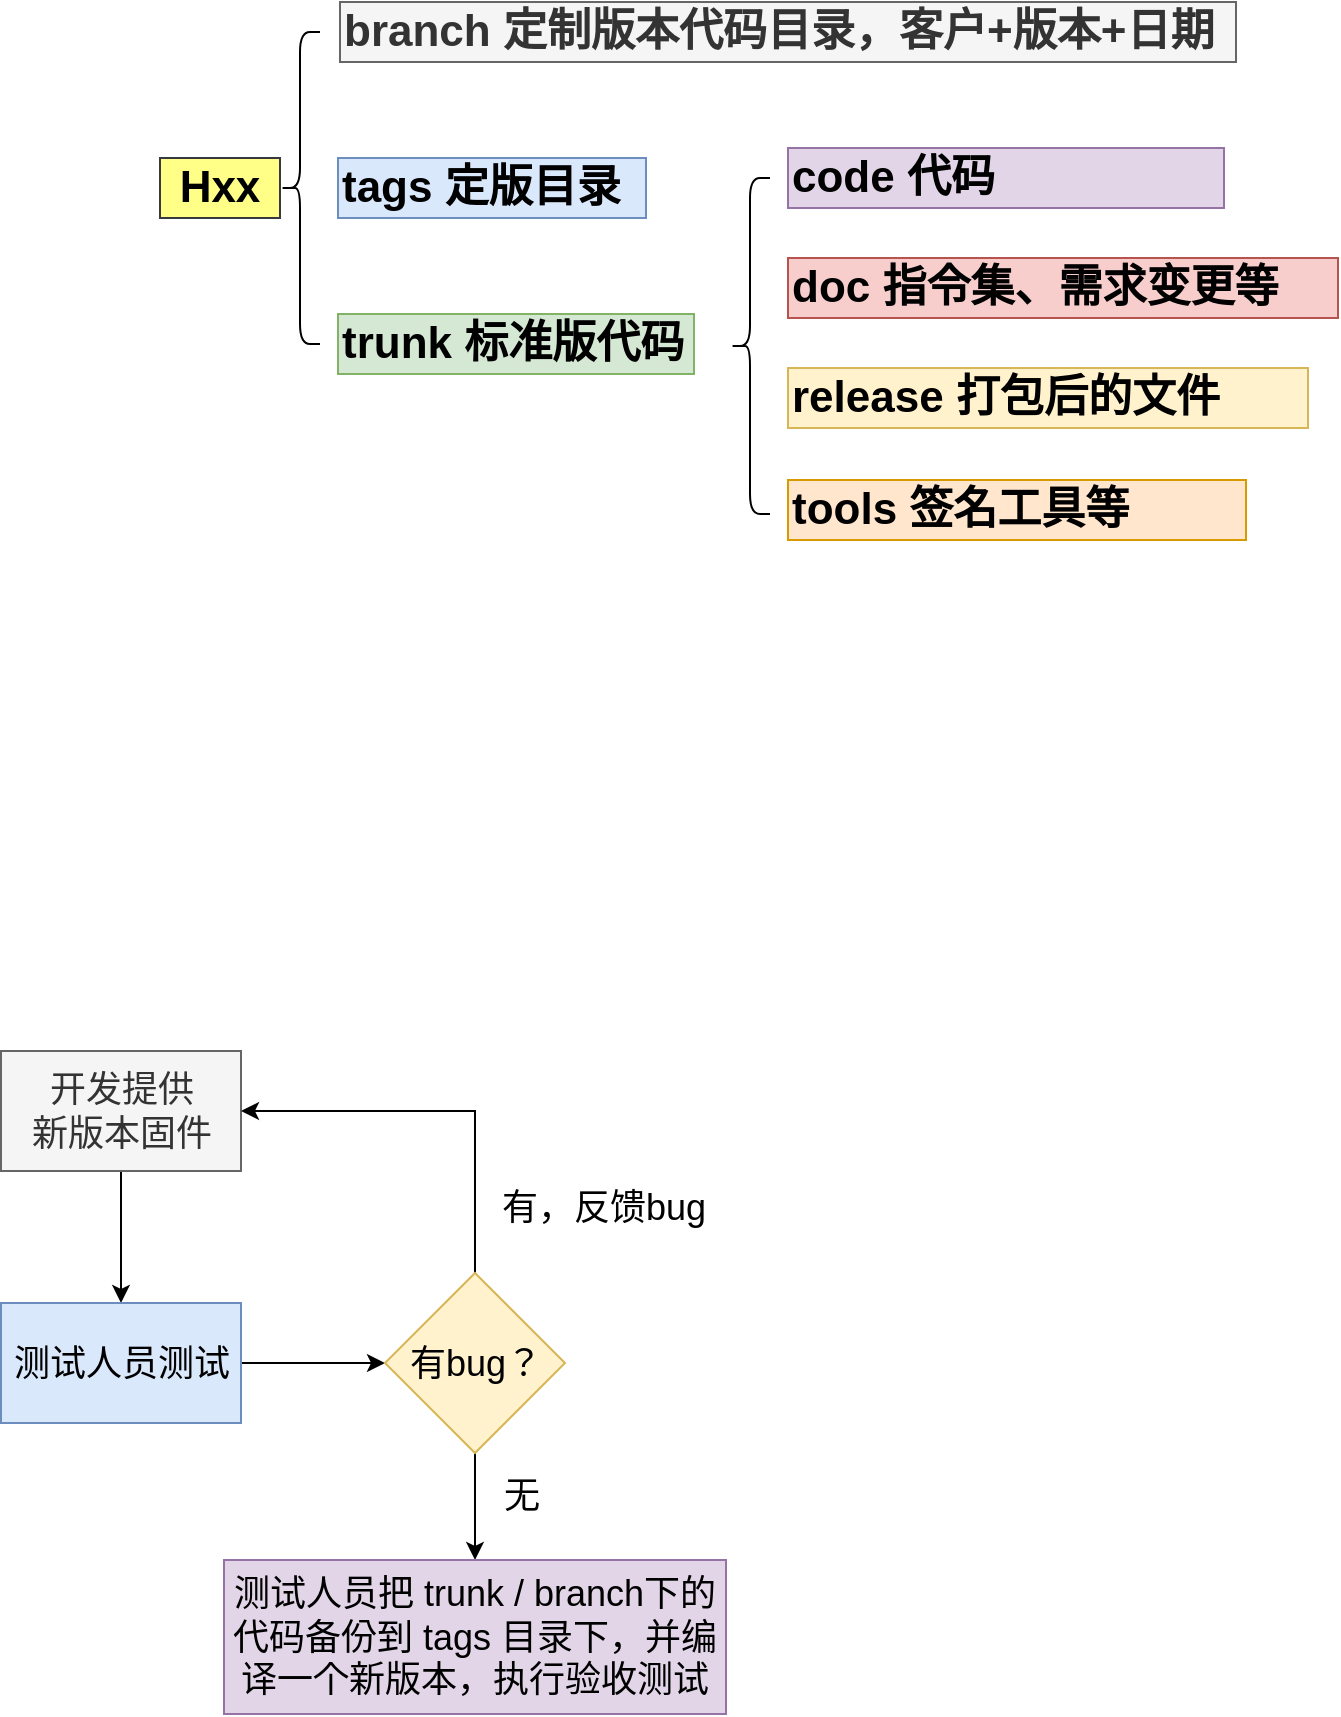 <mxfile version="10.6.6" type="github"><diagram id="KJKv3AtbUAgoudUhzCSA" name="Page-1"><mxGraphModel dx="893" dy="421" grid="0" gridSize="10" guides="1" tooltips="1" connect="1" arrows="1" fold="1" page="1" pageScale="1" pageWidth="1654" pageHeight="1169" math="0" shadow="0"><root><mxCell id="0"/><mxCell id="1" parent="0"/><mxCell id="JZqF7rIs07gc8GJaisFe-1" value="Hxx" style="rounded=0;whiteSpace=wrap;html=1;fontSize=22;verticalAlign=middle;align=center;fontStyle=1;fillColor=#ffff88;strokeColor=#36393d;" parent="1" vertex="1"><mxGeometry x="220" y="258" width="60" height="30" as="geometry"/></mxCell><mxCell id="JZqF7rIs07gc8GJaisFe-2" value="" style="shape=curlyBracket;whiteSpace=wrap;html=1;rounded=1;fontSize=22;fontStyle=1;fillColor=none;" parent="1" vertex="1"><mxGeometry x="280" y="195" width="20" height="156" as="geometry"/></mxCell><mxCell id="JZqF7rIs07gc8GJaisFe-4" value="branch&amp;nbsp;&lt;span&gt;定制版本代码目录，&lt;/span&gt;&lt;span&gt;客户&lt;/span&gt;&lt;span&gt;+&lt;/span&gt;&lt;span&gt;版本&lt;/span&gt;&lt;span&gt;+&lt;/span&gt;&lt;span&gt;日期&amp;nbsp;&lt;/span&gt;" style="rounded=0;whiteSpace=wrap;html=1;strokeColor=#666666;fontSize=22;verticalAlign=middle;align=left;fontStyle=1;fillColor=#f5f5f5;fontColor=#333333;" parent="1" vertex="1"><mxGeometry x="310" y="180" width="448" height="30" as="geometry"/></mxCell><mxCell id="JZqF7rIs07gc8GJaisFe-5" value="tags 定版目录&lt;br&gt;" style="rounded=0;whiteSpace=wrap;html=1;strokeColor=#6c8ebf;fontSize=22;verticalAlign=middle;align=left;fontStyle=1;fillColor=#dae8fc;" parent="1" vertex="1"><mxGeometry x="309" y="258" width="154" height="30" as="geometry"/></mxCell><mxCell id="JZqF7rIs07gc8GJaisFe-6" value="trunk&amp;nbsp;&lt;span&gt;标准版代码&lt;/span&gt;&lt;br&gt;" style="rounded=0;whiteSpace=wrap;html=1;strokeColor=#82b366;fontSize=22;verticalAlign=middle;align=left;fontStyle=1;fillColor=#d5e8d4;" parent="1" vertex="1"><mxGeometry x="309" y="336" width="178" height="30" as="geometry"/></mxCell><mxCell id="JZqF7rIs07gc8GJaisFe-7" value="" style="shape=curlyBracket;whiteSpace=wrap;html=1;rounded=1;fontSize=22;fontStyle=1;fillColor=none;" parent="1" vertex="1"><mxGeometry x="505" y="268" width="20" height="168" as="geometry"/></mxCell><mxCell id="JZqF7rIs07gc8GJaisFe-10" value="code 代码&lt;br&gt;" style="rounded=0;whiteSpace=wrap;html=1;strokeColor=#9673a6;fontSize=22;verticalAlign=middle;align=left;fontStyle=1;fillColor=#e1d5e7;" parent="1" vertex="1"><mxGeometry x="534" y="253" width="218" height="30" as="geometry"/></mxCell><mxCell id="JZqF7rIs07gc8GJaisFe-11" value="doc&amp;nbsp;&lt;span&gt;指令集、需求变更等&lt;/span&gt;" style="rounded=0;whiteSpace=wrap;html=1;strokeColor=#b85450;fontSize=22;verticalAlign=middle;align=left;fontStyle=1;fillColor=#f8cecc;" parent="1" vertex="1"><mxGeometry x="534" y="308" width="275" height="30" as="geometry"/></mxCell><mxCell id="JZqF7rIs07gc8GJaisFe-12" value="release&amp;nbsp;&lt;span&gt;打包后的文件&lt;/span&gt;" style="rounded=0;whiteSpace=wrap;html=1;strokeColor=#d6b656;fontSize=22;verticalAlign=middle;align=left;fontStyle=1;fillColor=#fff2cc;" parent="1" vertex="1"><mxGeometry x="534" y="363" width="260" height="30" as="geometry"/></mxCell><mxCell id="JZqF7rIs07gc8GJaisFe-13" value="tools&amp;nbsp;&lt;span&gt;签名工具等&lt;/span&gt;" style="rounded=0;whiteSpace=wrap;html=1;strokeColor=#d79b00;fontSize=22;verticalAlign=middle;align=left;fontStyle=1;fillColor=#ffe6cc;" parent="1" vertex="1"><mxGeometry x="534" y="419" width="229" height="30" as="geometry"/></mxCell><mxCell id="JZqF7rIs07gc8GJaisFe-16" value="" style="edgeStyle=orthogonalEdgeStyle;rounded=0;orthogonalLoop=1;jettySize=auto;html=1;fontSize=18;" parent="1" source="JZqF7rIs07gc8GJaisFe-14" target="JZqF7rIs07gc8GJaisFe-15" edge="1"><mxGeometry relative="1" as="geometry"/></mxCell><mxCell id="JZqF7rIs07gc8GJaisFe-14" value="开发提供&lt;br&gt;新版本固件" style="rounded=0;whiteSpace=wrap;html=1;fontSize=18;align=center;fillColor=#f5f5f5;strokeColor=#666666;fontColor=#333333;" parent="1" vertex="1"><mxGeometry x="140.5" y="704.5" width="120" height="60" as="geometry"/></mxCell><mxCell id="JZqF7rIs07gc8GJaisFe-24" value="" style="edgeStyle=orthogonalEdgeStyle;rounded=0;orthogonalLoop=1;jettySize=auto;html=1;fontSize=18;" parent="1" source="JZqF7rIs07gc8GJaisFe-15" target="JZqF7rIs07gc8GJaisFe-23" edge="1"><mxGeometry relative="1" as="geometry"/></mxCell><mxCell id="JZqF7rIs07gc8GJaisFe-15" value="测试人员测试" style="rounded=0;whiteSpace=wrap;html=1;fontSize=18;align=center;fillColor=#dae8fc;strokeColor=#6c8ebf;" parent="1" vertex="1"><mxGeometry x="140.5" y="830.5" width="120" height="60" as="geometry"/></mxCell><mxCell id="JZqF7rIs07gc8GJaisFe-27" style="edgeStyle=orthogonalEdgeStyle;rounded=0;orthogonalLoop=1;jettySize=auto;html=1;exitX=0.5;exitY=0;exitDx=0;exitDy=0;entryX=1;entryY=0.5;entryDx=0;entryDy=0;fontSize=18;" parent="1" source="JZqF7rIs07gc8GJaisFe-23" target="JZqF7rIs07gc8GJaisFe-14" edge="1"><mxGeometry relative="1" as="geometry"/></mxCell><mxCell id="JZqF7rIs07gc8GJaisFe-32" value="" style="edgeStyle=orthogonalEdgeStyle;rounded=0;orthogonalLoop=1;jettySize=auto;html=1;fontSize=18;" parent="1" source="JZqF7rIs07gc8GJaisFe-23" target="JZqF7rIs07gc8GJaisFe-31" edge="1"><mxGeometry relative="1" as="geometry"/></mxCell><mxCell id="JZqF7rIs07gc8GJaisFe-23" value="有bug？" style="rhombus;whiteSpace=wrap;html=1;fontSize=18;align=center;fillColor=#fff2cc;strokeColor=#d6b656;" parent="1" vertex="1"><mxGeometry x="332.5" y="815.5" width="90" height="90" as="geometry"/></mxCell><mxCell id="JZqF7rIs07gc8GJaisFe-28" value="有，反馈bug" style="text;html=1;resizable=0;points=[];autosize=1;align=left;verticalAlign=top;spacingTop=-4;fontSize=18;" parent="1" vertex="1"><mxGeometry x="389" y="770" width="113" height="21" as="geometry"/></mxCell><mxCell id="JZqF7rIs07gc8GJaisFe-31" value="测试人员把 trunk / branch下的代码备份到 tags 目录下，并编译一个新版本，执行验收测试" style="rounded=0;whiteSpace=wrap;html=1;fontSize=18;align=center;fillColor=#e1d5e7;strokeColor=#9673a6;" parent="1" vertex="1"><mxGeometry x="252" y="959" width="251" height="77" as="geometry"/></mxCell><mxCell id="JZqF7rIs07gc8GJaisFe-33" value="无" style="text;html=1;resizable=0;points=[];autosize=1;align=left;verticalAlign=top;spacingTop=-4;fontSize=18;" parent="1" vertex="1"><mxGeometry x="390" y="914" width="28" height="21" as="geometry"/></mxCell></root></mxGraphModel></diagram></mxfile>